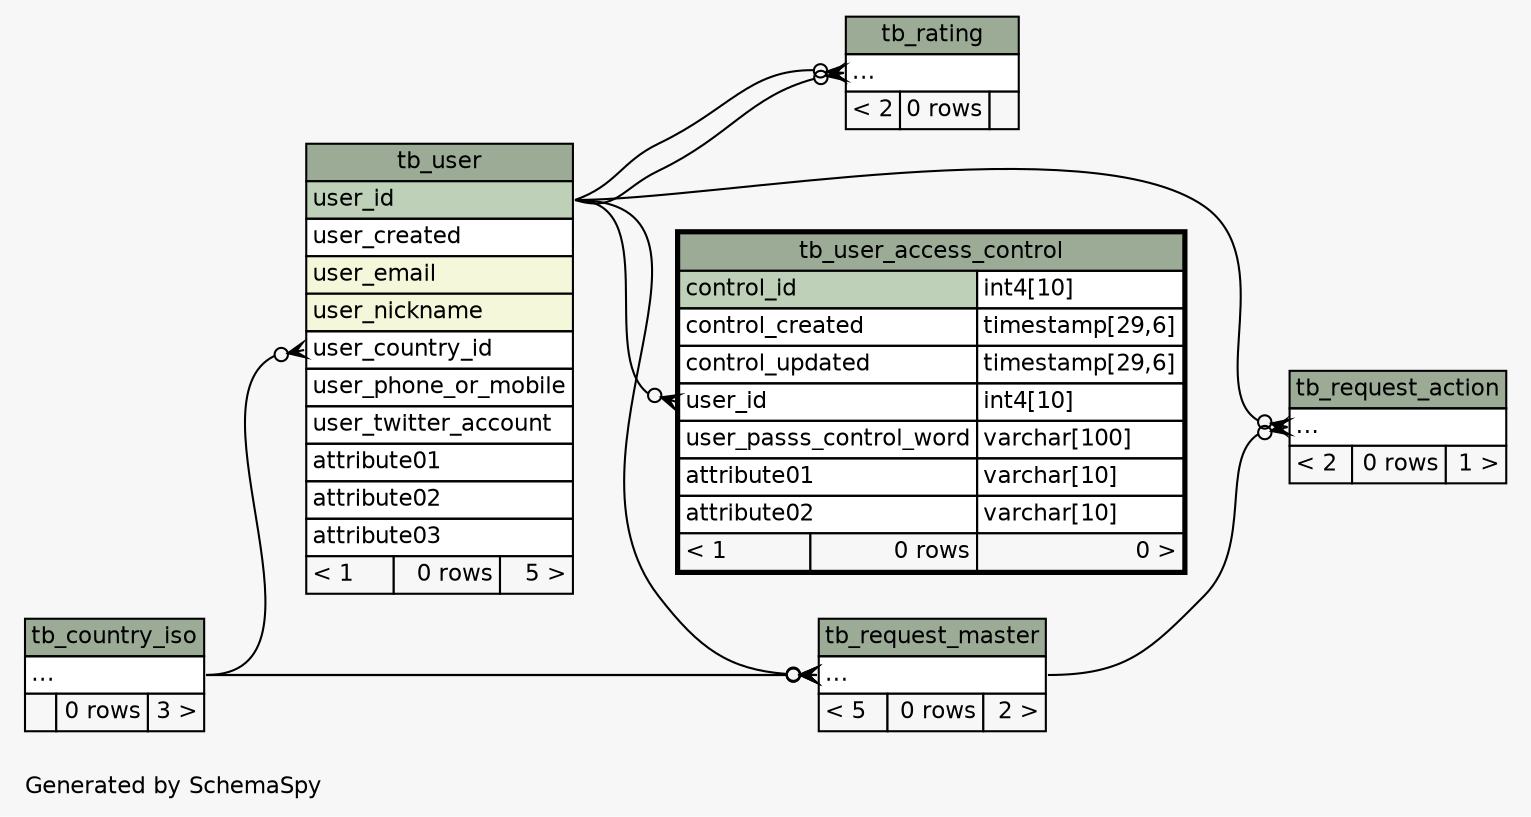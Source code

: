 // dot 2.34.0 on Linux 3.12.0-1-MANJARO
// SchemaSpy rev 590
digraph "twoDegreesRelationshipsDiagram" {
  graph [
    rankdir="RL"
    bgcolor="#f7f7f7"
    label="\nGenerated by SchemaSpy"
    labeljust="l"
    nodesep="0.18"
    ranksep="0.46"
    fontname="Helvetica"
    fontsize="11"
  ];
  node [
    fontname="Helvetica"
    fontsize="11"
    shape="plaintext"
  ];
  edge [
    arrowsize="0.8"
  ];
  "tb_rating":"elipses":w -> "tb_user":"user_id":e [arrowhead=none dir=back arrowtail=crowodot];
  "tb_rating":"elipses":w -> "tb_user":"user_id":e [arrowhead=none dir=back arrowtail=crowodot];
  "tb_request_action":"elipses":w -> "tb_user":"user_id":e [arrowhead=none dir=back arrowtail=crowodot];
  "tb_request_action":"elipses":w -> "tb_request_master":"elipses":e [arrowhead=none dir=back arrowtail=crowodot];
  "tb_request_master":"elipses":w -> "tb_user":"user_id":e [arrowhead=none dir=back arrowtail=crowodot];
  "tb_request_master":"elipses":w -> "tb_country_iso":"elipses":e [arrowhead=none dir=back arrowtail=crowodot];
  "tb_request_master":"elipses":w -> "tb_country_iso":"elipses":e [arrowhead=none dir=back arrowtail=crowodot];
  "tb_user":"user_country_id":w -> "tb_country_iso":"elipses":e [arrowhead=none dir=back arrowtail=crowodot];
  "tb_user_access_control":"user_id":w -> "tb_user":"user_id":e [arrowhead=none dir=back arrowtail=crowodot];
  "tb_country_iso" [
    label=<
    <TABLE BORDER="0" CELLBORDER="1" CELLSPACING="0" BGCOLOR="#ffffff">
      <TR><TD COLSPAN="3" BGCOLOR="#9bab96" ALIGN="CENTER">tb_country_iso</TD></TR>
      <TR><TD PORT="elipses" COLSPAN="3" ALIGN="LEFT">...</TD></TR>
      <TR><TD ALIGN="LEFT" BGCOLOR="#f7f7f7">  </TD><TD ALIGN="RIGHT" BGCOLOR="#f7f7f7">0 rows</TD><TD ALIGN="RIGHT" BGCOLOR="#f7f7f7">3 &gt;</TD></TR>
    </TABLE>>
    URL="tb_country_iso.html"
    tooltip="tb_country_iso"
  ];
  "tb_rating" [
    label=<
    <TABLE BORDER="0" CELLBORDER="1" CELLSPACING="0" BGCOLOR="#ffffff">
      <TR><TD COLSPAN="3" BGCOLOR="#9bab96" ALIGN="CENTER">tb_rating</TD></TR>
      <TR><TD PORT="elipses" COLSPAN="3" ALIGN="LEFT">...</TD></TR>
      <TR><TD ALIGN="LEFT" BGCOLOR="#f7f7f7">&lt; 2</TD><TD ALIGN="RIGHT" BGCOLOR="#f7f7f7">0 rows</TD><TD ALIGN="RIGHT" BGCOLOR="#f7f7f7">  </TD></TR>
    </TABLE>>
    URL="tb_rating.html"
    tooltip="tb_rating"
  ];
  "tb_request_action" [
    label=<
    <TABLE BORDER="0" CELLBORDER="1" CELLSPACING="0" BGCOLOR="#ffffff">
      <TR><TD COLSPAN="3" BGCOLOR="#9bab96" ALIGN="CENTER">tb_request_action</TD></TR>
      <TR><TD PORT="elipses" COLSPAN="3" ALIGN="LEFT">...</TD></TR>
      <TR><TD ALIGN="LEFT" BGCOLOR="#f7f7f7">&lt; 2</TD><TD ALIGN="RIGHT" BGCOLOR="#f7f7f7">0 rows</TD><TD ALIGN="RIGHT" BGCOLOR="#f7f7f7">1 &gt;</TD></TR>
    </TABLE>>
    URL="tb_request_action.html"
    tooltip="tb_request_action"
  ];
  "tb_request_master" [
    label=<
    <TABLE BORDER="0" CELLBORDER="1" CELLSPACING="0" BGCOLOR="#ffffff">
      <TR><TD COLSPAN="3" BGCOLOR="#9bab96" ALIGN="CENTER">tb_request_master</TD></TR>
      <TR><TD PORT="elipses" COLSPAN="3" ALIGN="LEFT">...</TD></TR>
      <TR><TD ALIGN="LEFT" BGCOLOR="#f7f7f7">&lt; 5</TD><TD ALIGN="RIGHT" BGCOLOR="#f7f7f7">0 rows</TD><TD ALIGN="RIGHT" BGCOLOR="#f7f7f7">2 &gt;</TD></TR>
    </TABLE>>
    URL="tb_request_master.html"
    tooltip="tb_request_master"
  ];
  "tb_user" [
    label=<
    <TABLE BORDER="0" CELLBORDER="1" CELLSPACING="0" BGCOLOR="#ffffff">
      <TR><TD COLSPAN="3" BGCOLOR="#9bab96" ALIGN="CENTER">tb_user</TD></TR>
      <TR><TD PORT="user_id" COLSPAN="3" BGCOLOR="#bed1b8" ALIGN="LEFT">user_id</TD></TR>
      <TR><TD PORT="user_created" COLSPAN="3" ALIGN="LEFT">user_created</TD></TR>
      <TR><TD PORT="user_email" COLSPAN="3" BGCOLOR="#f4f7da" ALIGN="LEFT">user_email</TD></TR>
      <TR><TD PORT="user_nickname" COLSPAN="3" BGCOLOR="#f4f7da" ALIGN="LEFT">user_nickname</TD></TR>
      <TR><TD PORT="user_country_id" COLSPAN="3" ALIGN="LEFT">user_country_id</TD></TR>
      <TR><TD PORT="user_phone_or_mobile" COLSPAN="3" ALIGN="LEFT">user_phone_or_mobile</TD></TR>
      <TR><TD PORT="user_twitter_account" COLSPAN="3" ALIGN="LEFT">user_twitter_account</TD></TR>
      <TR><TD PORT="attribute01" COLSPAN="3" ALIGN="LEFT">attribute01</TD></TR>
      <TR><TD PORT="attribute02" COLSPAN="3" ALIGN="LEFT">attribute02</TD></TR>
      <TR><TD PORT="attribute03" COLSPAN="3" ALIGN="LEFT">attribute03</TD></TR>
      <TR><TD ALIGN="LEFT" BGCOLOR="#f7f7f7">&lt; 1</TD><TD ALIGN="RIGHT" BGCOLOR="#f7f7f7">0 rows</TD><TD ALIGN="RIGHT" BGCOLOR="#f7f7f7">5 &gt;</TD></TR>
    </TABLE>>
    URL="tb_user.html"
    tooltip="tb_user"
  ];
  "tb_user_access_control" [
    label=<
    <TABLE BORDER="2" CELLBORDER="1" CELLSPACING="0" BGCOLOR="#ffffff">
      <TR><TD COLSPAN="3" BGCOLOR="#9bab96" ALIGN="CENTER">tb_user_access_control</TD></TR>
      <TR><TD PORT="control_id" COLSPAN="2" BGCOLOR="#bed1b8" ALIGN="LEFT">control_id</TD><TD PORT="control_id.type" ALIGN="LEFT">int4[10]</TD></TR>
      <TR><TD PORT="control_created" COLSPAN="2" ALIGN="LEFT">control_created</TD><TD PORT="control_created.type" ALIGN="LEFT">timestamp[29,6]</TD></TR>
      <TR><TD PORT="control_updated" COLSPAN="2" ALIGN="LEFT">control_updated</TD><TD PORT="control_updated.type" ALIGN="LEFT">timestamp[29,6]</TD></TR>
      <TR><TD PORT="user_id" COLSPAN="2" ALIGN="LEFT">user_id</TD><TD PORT="user_id.type" ALIGN="LEFT">int4[10]</TD></TR>
      <TR><TD PORT="user_passs_control_word" COLSPAN="2" ALIGN="LEFT">user_passs_control_word</TD><TD PORT="user_passs_control_word.type" ALIGN="LEFT">varchar[100]</TD></TR>
      <TR><TD PORT="attribute01" COLSPAN="2" ALIGN="LEFT">attribute01</TD><TD PORT="attribute01.type" ALIGN="LEFT">varchar[10]</TD></TR>
      <TR><TD PORT="attribute02" COLSPAN="2" ALIGN="LEFT">attribute02</TD><TD PORT="attribute02.type" ALIGN="LEFT">varchar[10]</TD></TR>
      <TR><TD ALIGN="LEFT" BGCOLOR="#f7f7f7">&lt; 1</TD><TD ALIGN="RIGHT" BGCOLOR="#f7f7f7">0 rows</TD><TD ALIGN="RIGHT" BGCOLOR="#f7f7f7">0 &gt;</TD></TR>
    </TABLE>>
    URL="tb_user_access_control.html"
    tooltip="tb_user_access_control"
  ];
}

